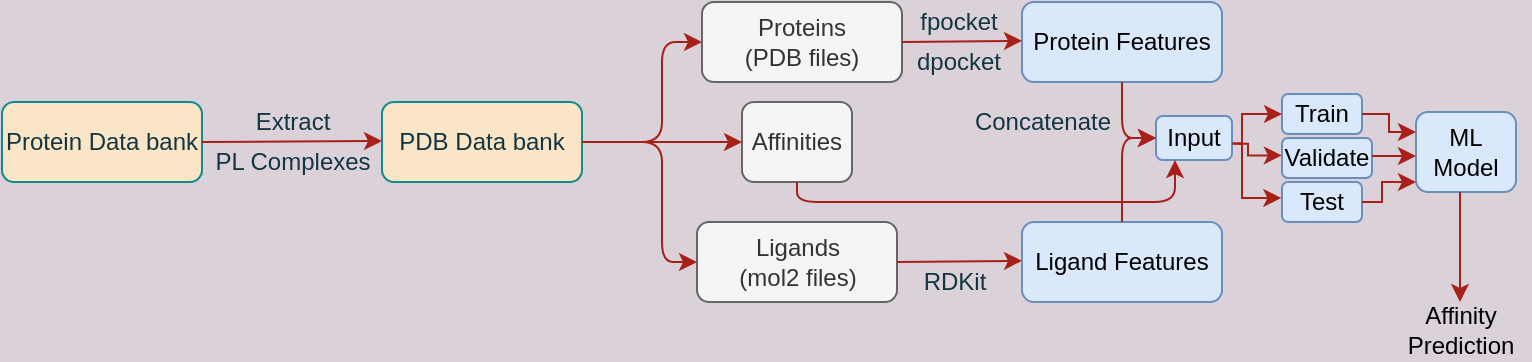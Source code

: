 <mxfile version="15.5.0" type="device"><diagram id="Tc9zYCQcucazfTsjsWgJ" name="Page-1"><mxGraphModel dx="61" dy="40" grid="1" gridSize="10" guides="1" tooltips="1" connect="1" arrows="1" fold="1" page="1" pageScale="1" pageWidth="827" pageHeight="1169" background="#DAD2D8" math="0" shadow="0"><root><mxCell id="0"/><mxCell id="1" parent="0"/><mxCell id="KD8vNXe6LsGTBIRJ8dIL-1" value="Protein Data bank" style="rounded=1;whiteSpace=wrap;html=1;fillColor=#FAE5C7;strokeColor=#0F8B8D;fontColor=#143642;" parent="1" vertex="1"><mxGeometry x="30" y="210" width="100" height="40" as="geometry"/></mxCell><mxCell id="KD8vNXe6LsGTBIRJ8dIL-5" value="" style="edgeStyle=elbowEdgeStyle;elbow=vertical;endArrow=classic;html=1;rounded=1;sketch=0;fontColor=#143642;strokeColor=#A8201A;fillColor=#FAE5C7;curved=0;entryX=0;entryY=0.5;entryDx=0;entryDy=0;exitX=1;exitY=0.5;exitDx=0;exitDy=0;" parent="1" source="KD8vNXe6LsGTBIRJ8dIL-1" target="KD8vNXe6LsGTBIRJ8dIL-9" edge="1"><mxGeometry width="50" height="50" relative="1" as="geometry"><mxPoint x="120" y="229.5" as="sourcePoint"/><mxPoint x="240" y="230" as="targetPoint"/><Array as="points"><mxPoint x="220" y="229.5"/><mxPoint x="180" y="229.5"/><mxPoint x="260" y="229.5"/></Array></mxGeometry></mxCell><mxCell id="KD8vNXe6LsGTBIRJ8dIL-7" value="Extract" style="text;html=1;align=center;verticalAlign=middle;resizable=0;points=[];autosize=1;strokeColor=none;fillColor=none;fontColor=#143642;" parent="1" vertex="1"><mxGeometry x="150" y="210" width="50" height="20" as="geometry"/></mxCell><mxCell id="KD8vNXe6LsGTBIRJ8dIL-8" value="PL Complexes" style="text;html=1;align=center;verticalAlign=middle;resizable=0;points=[];autosize=1;strokeColor=none;fillColor=none;fontColor=#143642;" parent="1" vertex="1"><mxGeometry x="130" y="230" width="90" height="20" as="geometry"/></mxCell><mxCell id="KD8vNXe6LsGTBIRJ8dIL-9" value="PDB Data bank" style="rounded=1;whiteSpace=wrap;html=1;fillColor=#FAE5C7;strokeColor=#0F8B8D;fontColor=#143642;" parent="1" vertex="1"><mxGeometry x="220" y="210" width="100" height="40" as="geometry"/></mxCell><mxCell id="KD8vNXe6LsGTBIRJ8dIL-10" value="Proteins&lt;br&gt;(PDB files)" style="rounded=1;whiteSpace=wrap;html=1;fillColor=#f5f5f5;strokeColor=#666666;fontColor=#333333;" parent="1" vertex="1"><mxGeometry x="380" y="160" width="100" height="40" as="geometry"/></mxCell><mxCell id="KD8vNXe6LsGTBIRJ8dIL-11" value="Ligands&lt;br&gt;(mol2 files)" style="rounded=1;whiteSpace=wrap;html=1;fillColor=#f5f5f5;strokeColor=#666666;fontColor=#333333;" parent="1" vertex="1"><mxGeometry x="377.5" y="270" width="100" height="40" as="geometry"/></mxCell><mxCell id="KD8vNXe6LsGTBIRJ8dIL-12" value="" style="edgeStyle=elbowEdgeStyle;elbow=horizontal;endArrow=classic;html=1;rounded=1;sketch=0;fontColor=#143642;strokeColor=#A8201A;fillColor=#FAE5C7;curved=0;entryX=0;entryY=0.5;entryDx=0;entryDy=0;" parent="1" target="KD8vNXe6LsGTBIRJ8dIL-10" edge="1"><mxGeometry width="50" height="50" relative="1" as="geometry"><mxPoint x="340" y="230" as="sourcePoint"/><mxPoint x="390" y="180" as="targetPoint"/></mxGeometry></mxCell><mxCell id="KD8vNXe6LsGTBIRJ8dIL-13" value="" style="edgeStyle=elbowEdgeStyle;elbow=horizontal;endArrow=classic;html=1;rounded=1;sketch=0;fontColor=#143642;strokeColor=#A8201A;fillColor=#FAE5C7;curved=0;exitX=1;exitY=0.5;exitDx=0;exitDy=0;entryX=0;entryY=0.5;entryDx=0;entryDy=0;" parent="1" source="KD8vNXe6LsGTBIRJ8dIL-9" target="KD8vNXe6LsGTBIRJ8dIL-11" edge="1"><mxGeometry width="50" height="50" relative="1" as="geometry"><mxPoint x="330" y="340" as="sourcePoint"/><mxPoint x="380" y="290" as="targetPoint"/><Array as="points"><mxPoint x="360" y="260"/></Array></mxGeometry></mxCell><mxCell id="KD8vNXe6LsGTBIRJ8dIL-15" value="Protein Features" style="rounded=1;whiteSpace=wrap;html=1;fillColor=#dae8fc;strokeColor=#6c8ebf;" parent="1" vertex="1"><mxGeometry x="540" y="160" width="100" height="40" as="geometry"/></mxCell><mxCell id="KD8vNXe6LsGTBIRJ8dIL-16" value="Ligand Features" style="rounded=1;whiteSpace=wrap;html=1;fillColor=#dae8fc;strokeColor=#6c8ebf;" parent="1" vertex="1"><mxGeometry x="540" y="270" width="100" height="40" as="geometry"/></mxCell><mxCell id="KD8vNXe6LsGTBIRJ8dIL-17" value="Input" style="rounded=1;whiteSpace=wrap;html=1;fillColor=#dae8fc;strokeColor=#6c8ebf;" parent="1" vertex="1"><mxGeometry x="607" y="217" width="38" height="22" as="geometry"/></mxCell><mxCell id="KD8vNXe6LsGTBIRJ8dIL-18" value="" style="edgeStyle=elbowEdgeStyle;elbow=vertical;endArrow=classic;html=1;rounded=1;sketch=0;fontColor=#143642;strokeColor=#A8201A;fillColor=#FAE5C7;curved=0;entryX=0;entryY=0.5;entryDx=0;entryDy=0;exitX=1;exitY=0.5;exitDx=0;exitDy=0;" parent="1" source="KD8vNXe6LsGTBIRJ8dIL-10" target="KD8vNXe6LsGTBIRJ8dIL-15" edge="1"><mxGeometry width="50" height="50" relative="1" as="geometry"><mxPoint x="480" y="180" as="sourcePoint"/><mxPoint x="550" y="179.91" as="targetPoint"/><Array as="points"><mxPoint x="550" y="179.41"/><mxPoint x="510" y="179.41"/><mxPoint x="590" y="179.41"/></Array></mxGeometry></mxCell><mxCell id="KD8vNXe6LsGTBIRJ8dIL-19" value="" style="edgeStyle=elbowEdgeStyle;elbow=vertical;endArrow=classic;html=1;rounded=1;sketch=0;fontColor=#143642;strokeColor=#A8201A;fillColor=#FAE5C7;curved=0;entryX=0;entryY=0.5;entryDx=0;entryDy=0;exitX=1;exitY=0.5;exitDx=0;exitDy=0;" parent="1" source="KD8vNXe6LsGTBIRJ8dIL-11" target="KD8vNXe6LsGTBIRJ8dIL-16" edge="1"><mxGeometry width="50" height="50" relative="1" as="geometry"><mxPoint x="480" y="290" as="sourcePoint"/><mxPoint x="550" y="290" as="targetPoint"/><Array as="points"><mxPoint x="550" y="289.41"/><mxPoint x="510" y="289.41"/><mxPoint x="590" y="289.41"/></Array></mxGeometry></mxCell><mxCell id="KD8vNXe6LsGTBIRJ8dIL-20" value="RDKit" style="text;html=1;align=center;verticalAlign=middle;resizable=0;points=[];autosize=1;strokeColor=none;fillColor=none;fontColor=#143642;" parent="1" vertex="1"><mxGeometry x="481" y="290" width="50" height="20" as="geometry"/></mxCell><mxCell id="KD8vNXe6LsGTBIRJ8dIL-21" value="fpocket" style="text;html=1;align=center;verticalAlign=middle;resizable=0;points=[];autosize=1;strokeColor=none;fillColor=none;fontColor=#143642;" parent="1" vertex="1"><mxGeometry x="482.5" y="160" width="50" height="20" as="geometry"/></mxCell><mxCell id="KD8vNXe6LsGTBIRJ8dIL-23" value="dpocket" style="text;html=1;align=center;verticalAlign=middle;resizable=0;points=[];autosize=1;strokeColor=none;fillColor=none;fontColor=#143642;" parent="1" vertex="1"><mxGeometry x="477.5" y="180" width="60" height="20" as="geometry"/></mxCell><mxCell id="KD8vNXe6LsGTBIRJ8dIL-24" value="" style="endArrow=classic;html=1;rounded=1;sketch=0;fontColor=#143642;strokeColor=#A8201A;fillColor=#FAE5C7;edgeStyle=orthogonalEdgeStyle;curved=0;entryX=0;entryY=0.5;entryDx=0;entryDy=0;exitX=0.5;exitY=1;exitDx=0;exitDy=0;" parent="1" source="KD8vNXe6LsGTBIRJ8dIL-15" target="KD8vNXe6LsGTBIRJ8dIL-17" edge="1"><mxGeometry width="50" height="50" relative="1" as="geometry"><mxPoint x="599.94" y="254.97" as="sourcePoint"/><mxPoint x="649.94" y="204.97" as="targetPoint"/></mxGeometry></mxCell><mxCell id="KD8vNXe6LsGTBIRJ8dIL-25" value="" style="endArrow=classic;html=1;rounded=1;sketch=0;fontColor=#143642;strokeColor=#A8201A;fillColor=#FAE5C7;edgeStyle=orthogonalEdgeStyle;curved=0;entryX=0;entryY=0.5;entryDx=0;entryDy=0;exitX=0.5;exitY=0;exitDx=0;exitDy=0;" parent="1" source="KD8vNXe6LsGTBIRJ8dIL-16" target="KD8vNXe6LsGTBIRJ8dIL-17" edge="1"><mxGeometry width="50" height="50" relative="1" as="geometry"><mxPoint x="599.94" y="250" as="sourcePoint"/><mxPoint x="689.94" y="290" as="targetPoint"/></mxGeometry></mxCell><mxCell id="KD8vNXe6LsGTBIRJ8dIL-26" value="Concatenate" style="text;html=1;align=center;verticalAlign=middle;resizable=0;points=[];autosize=1;strokeColor=none;fillColor=none;fontColor=#143642;" parent="1" vertex="1"><mxGeometry x="510" y="210" width="80" height="20" as="geometry"/></mxCell><mxCell id="KD8vNXe6LsGTBIRJ8dIL-32" value="Affinities" style="rounded=1;whiteSpace=wrap;html=1;fillColor=#f5f5f5;strokeColor=#666666;fontColor=#333333;" parent="1" vertex="1"><mxGeometry x="400" y="210" width="55" height="40" as="geometry"/></mxCell><mxCell id="KD8vNXe6LsGTBIRJ8dIL-34" value="" style="edgeStyle=elbowEdgeStyle;elbow=vertical;endArrow=classic;html=1;rounded=1;sketch=0;fontColor=#143642;strokeColor=#A8201A;fillColor=#FAE5C7;curved=0;entryX=0;entryY=0.5;entryDx=0;entryDy=0;exitX=1;exitY=0.5;exitDx=0;exitDy=0;" parent="1" source="KD8vNXe6LsGTBIRJ8dIL-9" target="KD8vNXe6LsGTBIRJ8dIL-32" edge="1"><mxGeometry width="50" height="50" relative="1" as="geometry"><mxPoint x="300" y="230.0" as="sourcePoint"/><mxPoint x="400" y="230.5" as="targetPoint"/><Array as="points"><mxPoint x="350" y="230"/><mxPoint x="360" y="230"/><mxPoint x="440" y="230"/></Array></mxGeometry></mxCell><mxCell id="KD8vNXe6LsGTBIRJ8dIL-35" value="" style="edgeStyle=elbowEdgeStyle;elbow=vertical;endArrow=classic;html=1;rounded=1;sketch=0;fontColor=#143642;strokeColor=#A8201A;fillColor=#FAE5C7;curved=0;exitX=0.5;exitY=1;exitDx=0;exitDy=0;entryX=0.25;entryY=1;entryDx=0;entryDy=0;" parent="1" source="KD8vNXe6LsGTBIRJ8dIL-32" target="KD8vNXe6LsGTBIRJ8dIL-17" edge="1"><mxGeometry width="50" height="50" relative="1" as="geometry"><mxPoint x="455" y="228.82" as="sourcePoint"/><mxPoint x="660" y="260" as="targetPoint"/><Array as="points"><mxPoint x="550" y="260"/><mxPoint x="575" y="228.82"/></Array></mxGeometry></mxCell><mxCell id="lbzhExFoV6lkCgwBOHJ8-3" value="ML Model" style="rounded=1;whiteSpace=wrap;html=1;fillColor=#dae8fc;strokeColor=#6c8ebf;" vertex="1" parent="1"><mxGeometry x="737" y="215" width="50" height="40" as="geometry"/></mxCell><mxCell id="lbzhExFoV6lkCgwBOHJ8-5" value="Train" style="rounded=1;whiteSpace=wrap;html=1;fillColor=#dae8fc;strokeColor=#6c8ebf;" vertex="1" parent="1"><mxGeometry x="670" y="206" width="40" height="20" as="geometry"/></mxCell><mxCell id="lbzhExFoV6lkCgwBOHJ8-6" value="Test" style="rounded=1;whiteSpace=wrap;html=1;fillColor=#dae8fc;strokeColor=#6c8ebf;" vertex="1" parent="1"><mxGeometry x="670" y="250" width="40" height="20" as="geometry"/></mxCell><mxCell id="lbzhExFoV6lkCgwBOHJ8-7" value="Validate" style="rounded=1;whiteSpace=wrap;html=1;fillColor=#dae8fc;strokeColor=#6c8ebf;" vertex="1" parent="1"><mxGeometry x="670" y="228" width="45" height="20" as="geometry"/></mxCell><mxCell id="lbzhExFoV6lkCgwBOHJ8-15" value="" style="endArrow=classic;html=1;rounded=0;edgeStyle=orthogonalEdgeStyle;entryX=0;entryY=0.5;entryDx=0;entryDy=0;strokeColor=#A8201A;exitX=1.002;exitY=0.631;exitDx=0;exitDy=0;exitPerimeter=0;" edge="1" parent="1" source="KD8vNXe6LsGTBIRJ8dIL-17" target="lbzhExFoV6lkCgwBOHJ8-5"><mxGeometry width="50" height="50" relative="1" as="geometry"><mxPoint x="650" y="230" as="sourcePoint"/><mxPoint x="700" y="180" as="targetPoint"/><Array as="points"><mxPoint x="650" y="231"/><mxPoint x="650" y="216"/></Array></mxGeometry></mxCell><mxCell id="lbzhExFoV6lkCgwBOHJ8-16" value="" style="endArrow=classic;html=1;rounded=0;edgeStyle=orthogonalEdgeStyle;strokeColor=#A8201A;exitX=1.007;exitY=0.631;exitDx=0;exitDy=0;exitPerimeter=0;entryX=-0.002;entryY=0.435;entryDx=0;entryDy=0;entryPerimeter=0;" edge="1" parent="1" target="lbzhExFoV6lkCgwBOHJ8-7"><mxGeometry width="50" height="50" relative="1" as="geometry"><mxPoint x="648.266" y="230.882" as="sourcePoint"/><mxPoint x="670" y="237" as="targetPoint"/><Array as="points"><mxPoint x="653" y="231"/><mxPoint x="653" y="237"/></Array></mxGeometry></mxCell><mxCell id="lbzhExFoV6lkCgwBOHJ8-17" value="" style="endArrow=classic;html=1;rounded=0;edgeStyle=orthogonalEdgeStyle;entryX=-0.008;entryY=0.398;entryDx=0;entryDy=0;strokeColor=#A8201A;entryPerimeter=0;exitX=1.012;exitY=0.622;exitDx=0;exitDy=0;exitPerimeter=0;" edge="1" parent="1" source="KD8vNXe6LsGTBIRJ8dIL-17" target="lbzhExFoV6lkCgwBOHJ8-6"><mxGeometry width="50" height="50" relative="1" as="geometry"><mxPoint x="650" y="229" as="sourcePoint"/><mxPoint x="669.415" y="236.04" as="targetPoint"/><Array as="points"><mxPoint x="650" y="231"/><mxPoint x="650" y="258"/></Array></mxGeometry></mxCell><mxCell id="lbzhExFoV6lkCgwBOHJ8-20" value="" style="endArrow=classic;html=1;rounded=0;strokeColor=#A8201A;edgeStyle=orthogonalEdgeStyle;exitX=1;exitY=0.5;exitDx=0;exitDy=0;entryX=0;entryY=0.25;entryDx=0;entryDy=0;" edge="1" parent="1" source="lbzhExFoV6lkCgwBOHJ8-5" target="lbzhExFoV6lkCgwBOHJ8-3"><mxGeometry width="50" height="50" relative="1" as="geometry"><mxPoint x="680" y="240" as="sourcePoint"/><mxPoint x="720" y="231" as="targetPoint"/></mxGeometry></mxCell><mxCell id="lbzhExFoV6lkCgwBOHJ8-21" value="" style="endArrow=classic;html=1;rounded=0;strokeColor=#A8201A;edgeStyle=orthogonalEdgeStyle;" edge="1" parent="1"><mxGeometry width="50" height="50" relative="1" as="geometry"><mxPoint x="715" y="237" as="sourcePoint"/><mxPoint x="737" y="237" as="targetPoint"/><Array as="points"><mxPoint x="715" y="237"/></Array></mxGeometry></mxCell><mxCell id="lbzhExFoV6lkCgwBOHJ8-22" value="" style="endArrow=classic;html=1;rounded=0;strokeColor=#A8201A;edgeStyle=orthogonalEdgeStyle;" edge="1" parent="1"><mxGeometry width="50" height="50" relative="1" as="geometry"><mxPoint x="710" y="260" as="sourcePoint"/><mxPoint x="737" y="250" as="targetPoint"/><Array as="points"><mxPoint x="720" y="260"/><mxPoint x="720" y="250"/></Array></mxGeometry></mxCell><mxCell id="lbzhExFoV6lkCgwBOHJ8-25" value="" style="endArrow=classic;html=1;rounded=0;strokeColor=#A8201A;edgeStyle=orthogonalEdgeStyle;exitX=0.44;exitY=1;exitDx=0;exitDy=0;exitPerimeter=0;" edge="1" parent="1" source="lbzhExFoV6lkCgwBOHJ8-3"><mxGeometry width="50" height="50" relative="1" as="geometry"><mxPoint x="762" y="255" as="sourcePoint"/><mxPoint x="759" y="310" as="targetPoint"/><Array as="points"/></mxGeometry></mxCell><mxCell id="lbzhExFoV6lkCgwBOHJ8-26" value="Affinity&lt;br&gt;Prediction" style="text;html=1;align=center;verticalAlign=middle;resizable=0;points=[];autosize=1;strokeColor=none;fillColor=none;" vertex="1" parent="1"><mxGeometry x="724" y="309" width="70" height="30" as="geometry"/></mxCell></root></mxGraphModel></diagram></mxfile>